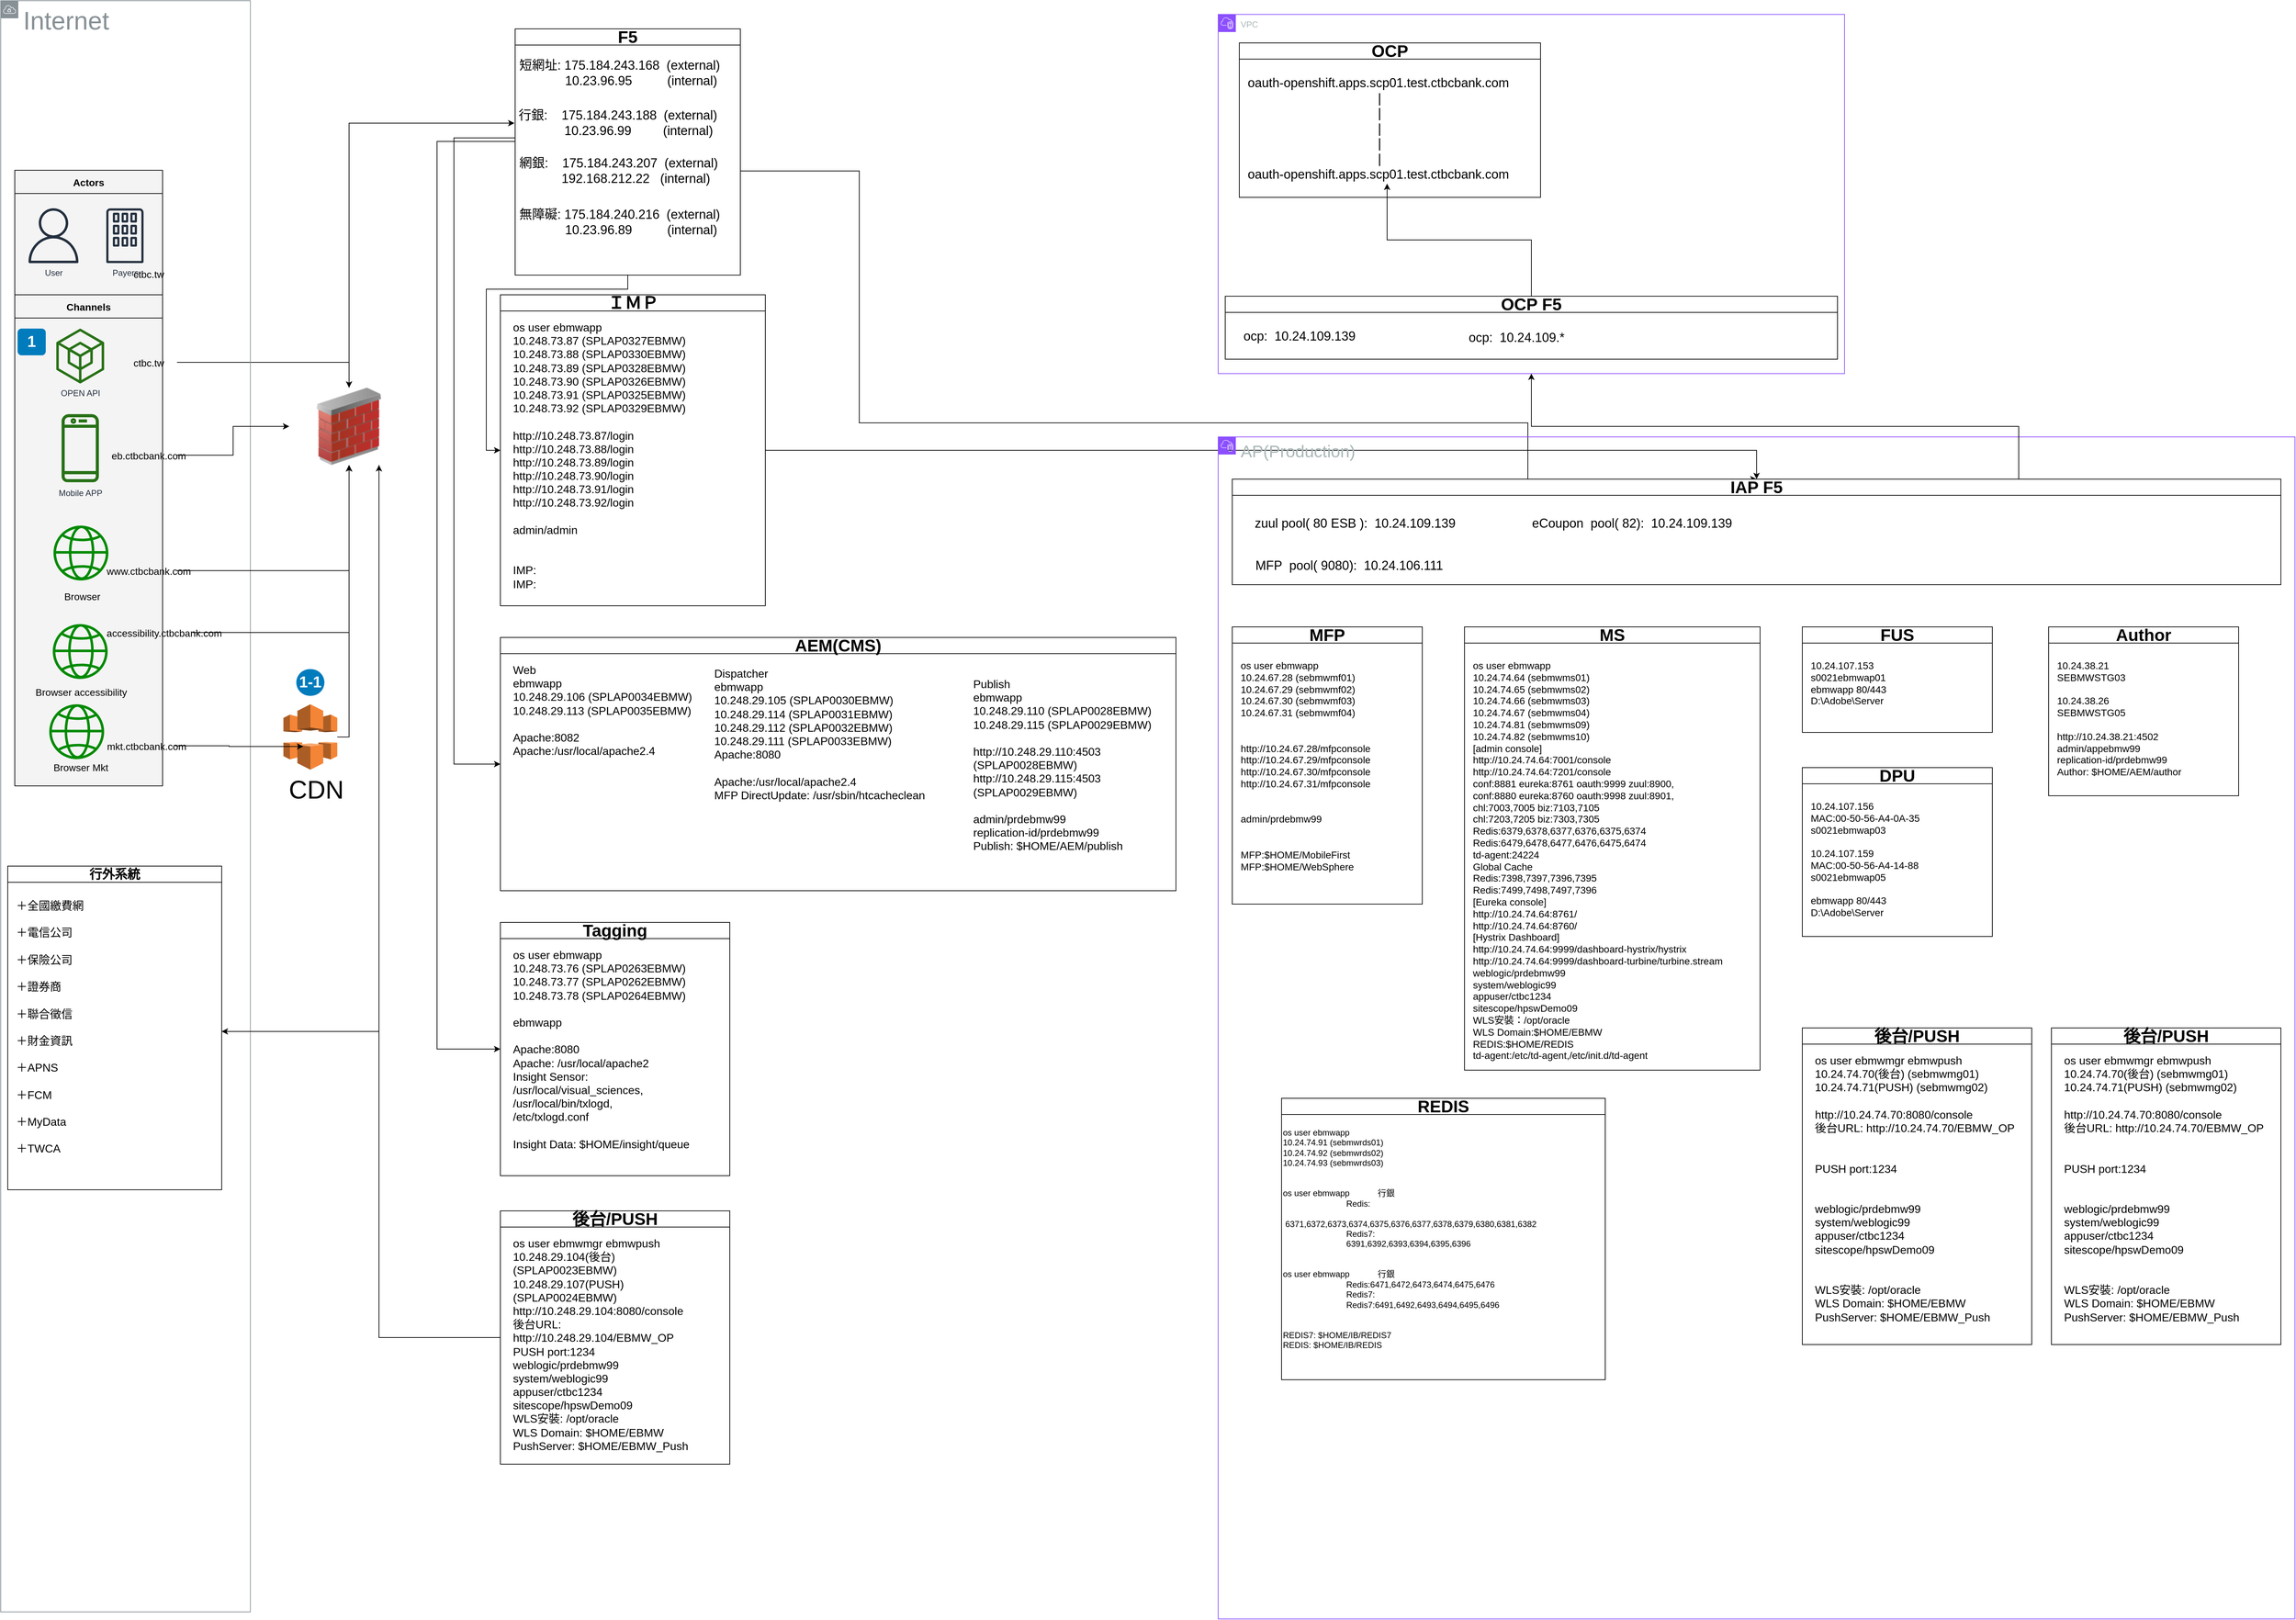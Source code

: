 <mxfile version="25.0.3">
  <diagram name="第 1 页" id="y4D9Tf6ymlBKxKTTLx2E">
    <mxGraphModel dx="2052" dy="1368" grid="1" gridSize="10" guides="1" tooltips="1" connect="1" arrows="1" fold="1" page="1" pageScale="1" pageWidth="3300" pageHeight="2339" math="0" shadow="0">
      <root>
        <mxCell id="0" />
        <mxCell id="1" parent="0" />
        <mxCell id="UHIflysu40mmN4eMS-2m-1" value="Actors" style="swimlane;fontSize=14;align=center;swimlaneFillColor=#f4f4f4;fillColor=#f4f4f4;startSize=33;container=1;pointerEvents=0;collapsible=0;recursiveResize=0;" parent="1" vertex="1">
          <mxGeometry x="30" y="251" width="210" height="177" as="geometry" />
        </mxCell>
        <mxCell id="UHIflysu40mmN4eMS-2m-2" value="User" style="outlineConnect=0;fontColor=#232F3E;gradientColor=none;fillColor=#232F3E;strokeColor=none;dashed=0;verticalLabelPosition=bottom;verticalAlign=top;align=center;html=1;fontSize=12;fontStyle=0;aspect=fixed;pointerEvents=1;shape=mxgraph.aws4.user;labelBackgroundColor=none;" parent="UHIflysu40mmN4eMS-2m-1" vertex="1">
          <mxGeometry x="16" y="54" width="78" height="78" as="geometry" />
        </mxCell>
        <mxCell id="UHIflysu40mmN4eMS-2m-3" value="Payers" style="outlineConnect=0;fontColor=#232F3E;gradientColor=none;fillColor=#232F3E;strokeColor=none;dashed=0;verticalLabelPosition=bottom;verticalAlign=top;align=center;html=1;fontSize=12;fontStyle=0;aspect=fixed;pointerEvents=1;shape=mxgraph.aws4.corporate_data_center;labelBackgroundColor=none;" parent="UHIflysu40mmN4eMS-2m-1" vertex="1">
          <mxGeometry x="130" y="54" width="53" height="78" as="geometry" />
        </mxCell>
        <mxCell id="UHIflysu40mmN4eMS-2m-4" value="Channels" style="swimlane;fontSize=14;align=center;swimlaneFillColor=#f4f4f4;fillColor=#f4f4f4;startSize=33;container=1;pointerEvents=0;collapsible=0;recursiveResize=0;" parent="1" vertex="1">
          <mxGeometry x="30" y="428" width="210" height="698" as="geometry" />
        </mxCell>
        <mxCell id="UHIflysu40mmN4eMS-2m-5" value="Mobile APP" style="outlineConnect=0;fontColor=#232F3E;gradientColor=none;strokeColor=none;fillColor=#277116;dashed=0;verticalLabelPosition=bottom;verticalAlign=top;align=center;html=1;fontSize=12;fontStyle=0;shape=mxgraph.aws4.mobile_client;labelBackgroundColor=none;" parent="UHIflysu40mmN4eMS-2m-4" vertex="1">
          <mxGeometry x="66.5" y="168" width="53" height="100" as="geometry" />
        </mxCell>
        <mxCell id="UHIflysu40mmN4eMS-2m-6" value="OPEN API" style="outlineConnect=0;fontColor=#232F3E;gradientColor=none;fillColor=#277116;strokeColor=none;dashed=0;verticalLabelPosition=bottom;verticalAlign=top;align=center;html=1;fontSize=12;fontStyle=0;aspect=fixed;pointerEvents=1;shape=mxgraph.aws4.external_sdk;labelBackgroundColor=none;" parent="UHIflysu40mmN4eMS-2m-4" vertex="1">
          <mxGeometry x="59" y="48" width="68" height="78" as="geometry" />
        </mxCell>
        <mxCell id="UHIflysu40mmN4eMS-2m-7" value="1" style="rounded=1;whiteSpace=wrap;html=1;fillColor=#007CBD;strokeColor=none;fontColor=#FFFFFF;fontStyle=1;fontSize=22;labelBackgroundColor=none;" parent="UHIflysu40mmN4eMS-2m-4" vertex="1">
          <mxGeometry x="4" y="48" width="40" height="38" as="geometry" />
        </mxCell>
        <mxCell id="UHIflysu40mmN4eMS-2m-8" value="" style="sketch=0;outlineConnect=0;fillColor=#008a00;strokeColor=#005700;dashed=0;verticalLabelPosition=bottom;verticalAlign=top;align=center;html=1;fontSize=12;fontStyle=0;aspect=fixed;pointerEvents=1;shape=mxgraph.aws4.globe;fontColor=#ffffff;" parent="UHIflysu40mmN4eMS-2m-4" vertex="1">
          <mxGeometry x="55" y="328" width="78" height="78" as="geometry" />
        </mxCell>
        <mxCell id="UHIflysu40mmN4eMS-2m-9" value="&lt;font style=&quot;font-size: 14px;&quot;&gt;Browser&lt;/font&gt;" style="text;html=1;align=center;verticalAlign=top;spacingTop=-4;fontSize=14;labelBackgroundColor=none;whiteSpace=wrap;" parent="UHIflysu40mmN4eMS-2m-4" vertex="1">
          <mxGeometry x="60" y="418" width="72" height="28.5" as="geometry" />
        </mxCell>
        <mxCell id="UHIflysu40mmN4eMS-2m-10" value="" style="sketch=0;outlineConnect=0;fillColor=#008a00;strokeColor=#005700;dashed=0;verticalLabelPosition=bottom;verticalAlign=top;align=center;html=1;fontSize=12;fontStyle=0;aspect=fixed;pointerEvents=1;shape=mxgraph.aws4.globe;fontColor=#ffffff;" parent="UHIflysu40mmN4eMS-2m-4" vertex="1">
          <mxGeometry x="49" y="582" width="78" height="78" as="geometry" />
        </mxCell>
        <mxCell id="UHIflysu40mmN4eMS-2m-11" value="&lt;font style=&quot;font-size: 14px;&quot;&gt;Browser Mkt&lt;/font&gt;" style="text;html=1;align=center;verticalAlign=top;spacingTop=-4;fontSize=14;labelBackgroundColor=none;whiteSpace=wrap;" parent="UHIflysu40mmN4eMS-2m-4" vertex="1">
          <mxGeometry x="39" y="661" width="110" height="28.5" as="geometry" />
        </mxCell>
        <UserObject label="&lt;span&gt;eb.ctbcbank.com&lt;/span&gt;" link="175.184.243.188(external) - 10.23.96.99(internal)" id="UHIflysu40mmN4eMS-2m-12">
          <mxCell style="text;html=1;align=center;verticalAlign=top;spacingTop=-4;fontSize=14;labelBackgroundColor=none;whiteSpace=wrap;" parent="UHIflysu40mmN4eMS-2m-4" vertex="1">
            <mxGeometry x="150" y="218" width="80.5" height="20" as="geometry" />
          </mxCell>
        </UserObject>
        <UserObject label="&lt;span&gt;www.ctbcbank.com&lt;/span&gt;" link="175.184.243.207(external) - 192.168.212.22(internal)" id="UHIflysu40mmN4eMS-2m-13">
          <mxCell style="text;html=1;align=center;verticalAlign=top;spacingTop=-4;fontSize=14;labelBackgroundColor=none;whiteSpace=wrap;" parent="UHIflysu40mmN4eMS-2m-4" vertex="1">
            <mxGeometry x="150" y="382" width="80.5" height="20" as="geometry" />
          </mxCell>
        </UserObject>
        <mxCell id="UHIflysu40mmN4eMS-2m-14" value="&lt;span&gt;mkt.ctbcbank.com&lt;/span&gt;" style="text;html=1;align=center;verticalAlign=top;spacingTop=-4;fontSize=14;labelBackgroundColor=none;whiteSpace=wrap;" parent="UHIflysu40mmN4eMS-2m-4" vertex="1">
          <mxGeometry x="147" y="631" width="80.5" height="20" as="geometry" />
        </mxCell>
        <mxCell id="UHIflysu40mmN4eMS-2m-15" value="" style="sketch=0;outlineConnect=0;fillColor=#008a00;strokeColor=#005700;dashed=0;verticalLabelPosition=bottom;verticalAlign=top;align=center;html=1;fontSize=12;fontStyle=0;aspect=fixed;pointerEvents=1;shape=mxgraph.aws4.globe;fontColor=#ffffff;" parent="UHIflysu40mmN4eMS-2m-4" vertex="1">
          <mxGeometry x="54" y="468" width="78" height="78" as="geometry" />
        </mxCell>
        <mxCell id="UHIflysu40mmN4eMS-2m-16" value="&lt;font style=&quot;font-size: 14px;&quot;&gt;Browser accessibility&lt;/font&gt;" style="text;html=1;align=center;verticalAlign=top;spacingTop=-4;fontSize=14;labelBackgroundColor=none;whiteSpace=wrap;" parent="UHIflysu40mmN4eMS-2m-4" vertex="1">
          <mxGeometry x="18.5" y="553.5" width="151" height="28.5" as="geometry" />
        </mxCell>
        <UserObject label="accessibility&lt;span&gt;.ctbcbank.com&lt;/span&gt;" link="175.184.240.216(external) - 10.23.69.89(internal)" id="UHIflysu40mmN4eMS-2m-17">
          <mxCell style="text;html=1;align=center;verticalAlign=top;spacingTop=-4;fontSize=14;labelBackgroundColor=none;whiteSpace=wrap;" parent="UHIflysu40mmN4eMS-2m-4" vertex="1">
            <mxGeometry x="172" y="470" width="80.5" height="20" as="geometry" />
          </mxCell>
        </UserObject>
        <mxCell id="OYcSonADlkUZ9qEDh8Ml-29" style="edgeStyle=orthogonalEdgeStyle;rounded=0;orthogonalLoop=1;jettySize=auto;html=1;" edge="1" parent="1" source="UHIflysu40mmN4eMS-2m-18" target="OYcSonADlkUZ9qEDh8Ml-1">
          <mxGeometry relative="1" as="geometry" />
        </mxCell>
        <UserObject label="&lt;span&gt;ctbc.tw&lt;/span&gt;" link="175.184.243.186(external)  -  10.23.96.95(internal)" linkTarget="_blank" id="UHIflysu40mmN4eMS-2m-18">
          <mxCell style="text;html=1;align=center;verticalAlign=top;spacingTop=-4;fontSize=14;labelBackgroundColor=none;whiteSpace=wrap;" parent="1" vertex="1">
            <mxGeometry x="180" y="514" width="80.5" height="20" as="geometry" />
          </mxCell>
        </UserObject>
        <mxCell id="UHIflysu40mmN4eMS-2m-20" value="&lt;font style=&quot;font-size: 36px;&quot;&gt;Internet&lt;/font&gt;" style="sketch=0;outlineConnect=0;gradientColor=none;html=1;whiteSpace=wrap;fontSize=12;fontStyle=0;shape=mxgraph.aws4.group;grIcon=mxgraph.aws4.group_vpc;strokeColor=#879196;fillColor=none;verticalAlign=top;align=left;spacingLeft=30;fontColor=#879196;dashed=0;" parent="1" vertex="1">
          <mxGeometry x="10" y="10" width="354.75" height="2290" as="geometry" />
        </mxCell>
        <mxCell id="OYcSonADlkUZ9qEDh8Ml-89" style="edgeStyle=orthogonalEdgeStyle;rounded=0;orthogonalLoop=1;jettySize=auto;html=1;entryX=0;entryY=0.5;entryDx=0;entryDy=0;" edge="1" parent="1" source="OYcSonADlkUZ9qEDh8Ml-1" target="OYcSonADlkUZ9qEDh8Ml-67">
          <mxGeometry relative="1" as="geometry" />
        </mxCell>
        <mxCell id="OYcSonADlkUZ9qEDh8Ml-100" style="edgeStyle=orthogonalEdgeStyle;rounded=0;orthogonalLoop=1;jettySize=auto;html=1;exitX=0.75;exitY=1;exitDx=0;exitDy=0;entryX=1;entryY=0.5;entryDx=0;entryDy=0;" edge="1" parent="1" source="OYcSonADlkUZ9qEDh8Ml-1" target="OYcSonADlkUZ9qEDh8Ml-99">
          <mxGeometry relative="1" as="geometry" />
        </mxCell>
        <mxCell id="OYcSonADlkUZ9qEDh8Ml-1" value="" style="image;html=1;image=img/lib/clip_art/networking/Firewall_02_128x128.png" vertex="1" parent="1">
          <mxGeometry x="420" y="560" width="170" height="110" as="geometry" />
        </mxCell>
        <mxCell id="OYcSonADlkUZ9qEDh8Ml-37" style="edgeStyle=orthogonalEdgeStyle;rounded=0;orthogonalLoop=1;jettySize=auto;html=1;" edge="1" parent="1" source="OYcSonADlkUZ9qEDh8Ml-22" target="OYcSonADlkUZ9qEDh8Ml-1">
          <mxGeometry relative="1" as="geometry">
            <Array as="points">
              <mxPoint x="505" y="1057" />
            </Array>
          </mxGeometry>
        </mxCell>
        <UserObject label="&lt;font style=&quot;font-size: 36px;&quot;&gt;CDN&lt;/font&gt;" link="https://github.com/kikiChuang/bank-design/blob/main/cdn" id="OYcSonADlkUZ9qEDh8Ml-22">
          <mxCell style="outlineConnect=0;dashed=0;verticalLabelPosition=bottom;verticalAlign=top;align=center;html=1;shape=mxgraph.aws3.cloudfront;fillColor=#F58536;gradientColor=none;shadow=0;strokeColor=#666666;spacingLeft=15;fontFamily=Helvetica;fontSize=12;fontColor=default;" vertex="1" parent="1">
            <mxGeometry x="411.75" y="1010" width="76.5" height="93" as="geometry" />
          </mxCell>
        </UserObject>
        <UserObject label="&lt;span&gt;ctbc.tw&lt;/span&gt;" link="175.184.243.186(external)  -  10.23.96.95(internal)" linkTarget="_blank" id="OYcSonADlkUZ9qEDh8Ml-28">
          <mxCell style="text;html=1;align=center;verticalAlign=top;spacingTop=-4;fontSize=14;labelBackgroundColor=none;whiteSpace=wrap;" vertex="1" parent="1">
            <mxGeometry x="180" y="388" width="80.5" height="20" as="geometry" />
          </mxCell>
        </UserObject>
        <mxCell id="OYcSonADlkUZ9qEDh8Ml-30" style="edgeStyle=orthogonalEdgeStyle;rounded=0;orthogonalLoop=1;jettySize=auto;html=1;" edge="1" parent="1" source="UHIflysu40mmN4eMS-2m-12" target="OYcSonADlkUZ9qEDh8Ml-1">
          <mxGeometry relative="1" as="geometry" />
        </mxCell>
        <mxCell id="OYcSonADlkUZ9qEDh8Ml-31" style="edgeStyle=orthogonalEdgeStyle;rounded=0;orthogonalLoop=1;jettySize=auto;html=1;entryX=0.5;entryY=1;entryDx=0;entryDy=0;" edge="1" parent="1" source="UHIflysu40mmN4eMS-2m-13" target="OYcSonADlkUZ9qEDh8Ml-1">
          <mxGeometry relative="1" as="geometry" />
        </mxCell>
        <mxCell id="OYcSonADlkUZ9qEDh8Ml-33" style="edgeStyle=orthogonalEdgeStyle;rounded=0;orthogonalLoop=1;jettySize=auto;html=1;" edge="1" parent="1" source="UHIflysu40mmN4eMS-2m-17" target="OYcSonADlkUZ9qEDh8Ml-1">
          <mxGeometry relative="1" as="geometry" />
        </mxCell>
        <mxCell id="OYcSonADlkUZ9qEDh8Ml-34" value="1-1" style="rounded=1;whiteSpace=wrap;html=1;fillColor=#007CBD;strokeColor=none;fontColor=#FFFFFF;fontStyle=1;fontSize=22;labelBackgroundColor=none;arcSize=50;" vertex="1" parent="1">
          <mxGeometry x="430" y="960" width="40" height="38" as="geometry" />
        </mxCell>
        <mxCell id="OYcSonADlkUZ9qEDh8Ml-35" style="edgeStyle=orthogonalEdgeStyle;rounded=0;orthogonalLoop=1;jettySize=auto;html=1;entryX=0.369;entryY=0.645;entryDx=0;entryDy=0;entryPerimeter=0;" edge="1" parent="1" source="UHIflysu40mmN4eMS-2m-14" target="OYcSonADlkUZ9qEDh8Ml-22">
          <mxGeometry relative="1" as="geometry" />
        </mxCell>
        <mxCell id="OYcSonADlkUZ9qEDh8Ml-90" style="edgeStyle=orthogonalEdgeStyle;rounded=0;orthogonalLoop=1;jettySize=auto;html=1;entryX=0;entryY=0.5;entryDx=0;entryDy=0;" edge="1" parent="1" source="OYcSonADlkUZ9qEDh8Ml-54" target="OYcSonADlkUZ9qEDh8Ml-72">
          <mxGeometry relative="1" as="geometry" />
        </mxCell>
        <mxCell id="OYcSonADlkUZ9qEDh8Ml-91" style="edgeStyle=orthogonalEdgeStyle;rounded=0;orthogonalLoop=1;jettySize=auto;html=1;entryX=0;entryY=0.5;entryDx=0;entryDy=0;" edge="1" parent="1" source="OYcSonADlkUZ9qEDh8Ml-54" target="OYcSonADlkUZ9qEDh8Ml-78">
          <mxGeometry relative="1" as="geometry">
            <mxPoint x="650" y="1220" as="targetPoint" />
            <Array as="points">
              <mxPoint x="654" y="205" />
              <mxPoint x="654" y="1095" />
            </Array>
          </mxGeometry>
        </mxCell>
        <mxCell id="OYcSonADlkUZ9qEDh8Ml-92" style="edgeStyle=orthogonalEdgeStyle;rounded=0;orthogonalLoop=1;jettySize=auto;html=1;entryX=0;entryY=0.5;entryDx=0;entryDy=0;" edge="1" parent="1" source="OYcSonADlkUZ9qEDh8Ml-54" target="OYcSonADlkUZ9qEDh8Ml-80">
          <mxGeometry relative="1" as="geometry">
            <Array as="points">
              <mxPoint x="630" y="210" />
              <mxPoint x="630" y="1500" />
            </Array>
          </mxGeometry>
        </mxCell>
        <mxCell id="OYcSonADlkUZ9qEDh8Ml-54" value="&lt;font style=&quot;font-size: 24px;&quot;&gt;F5&lt;/font&gt;" style="swimlane;whiteSpace=wrap;html=1;" vertex="1" parent="1">
          <mxGeometry x="741" y="50" width="320" height="350" as="geometry" />
        </mxCell>
        <mxCell id="OYcSonADlkUZ9qEDh8Ml-65" value="&lt;font style=&quot;font-size: 18px;&quot;&gt;短網址: 175.184.243.168&amp;nbsp; (external)&lt;/font&gt;&lt;div&gt;&lt;font style=&quot;font-size: 18px;&quot;&gt;&amp;nbsp; &amp;nbsp; &amp;nbsp; &amp;nbsp; &amp;nbsp; &amp;nbsp; &amp;nbsp;10.23.96.95&amp;nbsp; &amp;nbsp; &amp;nbsp; &amp;nbsp; &amp;nbsp; (internal)&lt;/font&gt;&lt;/div&gt;" style="text;strokeColor=none;fillColor=none;align=left;verticalAlign=middle;spacingLeft=4;spacingRight=4;overflow=hidden;points=[[0,0.5],[1,0.5]];portConstraint=eastwest;rotatable=0;whiteSpace=wrap;html=1;" vertex="1" parent="OYcSonADlkUZ9qEDh8Ml-54">
          <mxGeometry y="30" width="320" height="66" as="geometry" />
        </mxCell>
        <mxCell id="OYcSonADlkUZ9qEDh8Ml-67" value="&lt;font style=&quot;font-size: 18px;&quot;&gt;行銀:&amp;nbsp; &amp;nbsp; 175.184.243.188&amp;nbsp; (external)&lt;/font&gt;&lt;div&gt;&lt;font style=&quot;font-size: 18px;&quot;&gt;&amp;nbsp; &amp;nbsp; &amp;nbsp; &amp;nbsp; &amp;nbsp; &amp;nbsp; &amp;nbsp;10.23.96.99&amp;nbsp; &amp;nbsp; &amp;nbsp; &amp;nbsp; &amp;nbsp;(internal)&lt;/font&gt;&lt;/div&gt;" style="text;strokeColor=none;fillColor=none;align=left;verticalAlign=middle;spacingLeft=4;spacingRight=4;overflow=hidden;points=[[0,0.5],[1,0.5]];portConstraint=eastwest;rotatable=0;whiteSpace=wrap;html=1;" vertex="1" parent="1">
          <mxGeometry x="740" y="151" width="320" height="66" as="geometry" />
        </mxCell>
        <mxCell id="OYcSonADlkUZ9qEDh8Ml-144" style="edgeStyle=orthogonalEdgeStyle;rounded=0;orthogonalLoop=1;jettySize=auto;html=1;exitX=1;exitY=0.5;exitDx=0;exitDy=0;entryX=0.5;entryY=0;entryDx=0;entryDy=0;" edge="1" parent="1" source="OYcSonADlkUZ9qEDh8Ml-68" target="OYcSonADlkUZ9qEDh8Ml-116">
          <mxGeometry relative="1" as="geometry">
            <Array as="points">
              <mxPoint x="1230" y="252" />
              <mxPoint x="1230" y="610" />
              <mxPoint x="2180" y="610" />
            </Array>
          </mxGeometry>
        </mxCell>
        <mxCell id="OYcSonADlkUZ9qEDh8Ml-68" value="&lt;font style=&quot;font-size: 18px;&quot;&gt;網銀:&amp;nbsp; &amp;nbsp; 175.184.243.207&amp;nbsp; (external)&lt;/font&gt;&lt;div&gt;&lt;font style=&quot;font-size: 18px;&quot;&gt;&amp;nbsp; &amp;nbsp; &amp;nbsp; &amp;nbsp; &amp;nbsp; &amp;nbsp; 192.168.212.22&amp;nbsp; &amp;nbsp;(internal)&lt;/font&gt;&lt;/div&gt;" style="text;strokeColor=none;fillColor=none;align=left;verticalAlign=middle;spacingLeft=4;spacingRight=4;overflow=hidden;points=[[0,0.5],[1,0.5]];portConstraint=eastwest;rotatable=0;whiteSpace=wrap;html=1;" vertex="1" parent="1">
          <mxGeometry x="741" y="219" width="320" height="66" as="geometry" />
        </mxCell>
        <mxCell id="OYcSonADlkUZ9qEDh8Ml-69" value="&lt;font style=&quot;font-size: 18px;&quot;&gt;無障礙: 175.184.240.216&amp;nbsp; (external)&lt;/font&gt;&lt;div&gt;&lt;font style=&quot;font-size: 18px;&quot;&gt;&amp;nbsp; &amp;nbsp; &amp;nbsp; &amp;nbsp; &amp;nbsp; &amp;nbsp; &amp;nbsp;10.23.96.89&amp;nbsp; &amp;nbsp; &amp;nbsp; &amp;nbsp; &amp;nbsp; (internal)&lt;/font&gt;&lt;/div&gt;" style="text;strokeColor=none;fillColor=none;align=left;verticalAlign=middle;spacingLeft=4;spacingRight=4;overflow=hidden;points=[[0,0.5],[1,0.5]];portConstraint=eastwest;rotatable=0;whiteSpace=wrap;html=1;" vertex="1" parent="1">
          <mxGeometry x="741" y="292" width="320" height="66" as="geometry" />
        </mxCell>
        <mxCell id="OYcSonADlkUZ9qEDh8Ml-143" style="edgeStyle=orthogonalEdgeStyle;rounded=0;orthogonalLoop=1;jettySize=auto;html=1;entryX=0.5;entryY=0;entryDx=0;entryDy=0;" edge="1" parent="1" source="OYcSonADlkUZ9qEDh8Ml-72" target="OYcSonADlkUZ9qEDh8Ml-116">
          <mxGeometry relative="1" as="geometry" />
        </mxCell>
        <mxCell id="OYcSonADlkUZ9qEDh8Ml-72" value="&lt;font style=&quot;font-size: 24px;&quot;&gt;ＩＭＰ&lt;/font&gt;" style="swimlane;whiteSpace=wrap;html=1;" vertex="1" parent="1">
          <mxGeometry x="720" y="428" width="376.5" height="442" as="geometry" />
        </mxCell>
        <mxCell id="OYcSonADlkUZ9qEDh8Ml-77" value="os user ebmwapp&#xa;10.248.73.87 (SPLAP0327EBMW)&#xa;10.248.73.88 (SPLAP0330EBMW)&#xa;10.248.73.89 (SPLAP0328EBMW)&#xa;10.248.73.90 (SPLAP0326EBMW)&#xa;10.248.73.91 (SPLAP0325EBMW)&#xa;10.248.73.92 (SPLAP0329EBMW)&#xa;&#xa;http://10.248.73.87/login&#xa;http://10.248.73.88/login&#xa;http://10.248.73.89/login&#xa;http://10.248.73.90/login&#xa;http://10.248.73.91/login&#xa;http://10.248.73.92/login&#xa;&#xa;admin/admin&#xa;&#xa;&#xa;IMP:&#xa;IMP:" style="text;whiteSpace=wrap;fontSize=16;" vertex="1" parent="OYcSonADlkUZ9qEDh8Ml-72">
          <mxGeometry x="16" y="30" width="294" height="390" as="geometry" />
        </mxCell>
        <mxCell id="OYcSonADlkUZ9qEDh8Ml-78" value="&lt;font style=&quot;font-size: 24px;&quot;&gt;AEM(CMS)&lt;/font&gt;" style="swimlane;whiteSpace=wrap;html=1;" vertex="1" parent="1">
          <mxGeometry x="720" y="915" width="960" height="360" as="geometry" />
        </mxCell>
        <mxCell id="OYcSonADlkUZ9qEDh8Ml-79" value="Web&#xa;ebmwapp&#xa;10.248.29.106 (SPLAP0034EBMW)&#xa;10.248.29.113 (SPLAP0035EBMW)&#xa;&#xa;Apache:8082&#xa;Apache:/usr/local/apache2.4" style="text;whiteSpace=wrap;fontSize=16;" vertex="1" parent="OYcSonADlkUZ9qEDh8Ml-78">
          <mxGeometry x="16" y="30" width="284" height="260" as="geometry" />
        </mxCell>
        <mxCell id="OYcSonADlkUZ9qEDh8Ml-84" value="Dispatcher&#xa;ebmwapp&#xa;10.248.29.105 (SPLAP0030EBMW)&#xa;10.248.29.114 (SPLAP0031EBMW)&#xa;10.248.29.112 (SPLAP0032EBMW)&#xa;10.248.29.111 (SPLAP0033EBMW)&#xa;Apache:8080&#xa;&#xa;Apache:/usr/local/apache2.4&#xa;MFP DirectUpdate: /usr/sbin/htcacheclean" style="text;whiteSpace=wrap;fontSize=16;" vertex="1" parent="OYcSonADlkUZ9qEDh8Ml-78">
          <mxGeometry x="302" y="35" width="308" height="255" as="geometry" />
        </mxCell>
        <mxCell id="OYcSonADlkUZ9qEDh8Ml-85" value="Publish&#xa;ebmwapp&#xa;10.248.29.110 (SPLAP0028EBMW)&#xa;10.248.29.115 (SPLAP0029EBMW)&#xa;&#xa;http://10.248.29.110:4503 (SPLAP0028EBMW)&#xa;http://10.248.29.115:4503 (SPLAP0029EBMW)&#xa;&#xa;admin/prdebmw99&#xa;replication-id/prdebmw99&#xa;Publish: $HOME/AEM/publish" style="text;whiteSpace=wrap;fontSize=16;" vertex="1" parent="OYcSonADlkUZ9qEDh8Ml-78">
          <mxGeometry x="670" y="50" width="280" height="280" as="geometry" />
        </mxCell>
        <mxCell id="OYcSonADlkUZ9qEDh8Ml-80" value="&lt;font style=&quot;font-size: 24px;&quot;&gt;Tagging&lt;/font&gt;" style="swimlane;whiteSpace=wrap;html=1;" vertex="1" parent="1">
          <mxGeometry x="720" y="1320" width="326" height="360" as="geometry" />
        </mxCell>
        <mxCell id="OYcSonADlkUZ9qEDh8Ml-82" value="os user ebmwapp&#xa;10.248.73.76 (SPLAP0263EBMW)&#xa;10.248.73.77 (SPLAP0262EBMW)&#xa;10.248.73.78 (SPLAP0264EBMW)&#xa;&#xa;ebmwapp&#xa;&#xa;Apache:8080&#xa;Apache: /usr/local/apache2&#xa;Insight Sensor:&#xa;/usr/local/visual_sciences,&#xa;/usr/local/bin/txlogd,&#xa;/etc/txlogd.conf&#xa;&#xa;Insight Data: $HOME/insight/queue" style="text;whiteSpace=wrap;fontSize=16;" vertex="1" parent="OYcSonADlkUZ9qEDh8Ml-80">
          <mxGeometry x="16" y="30" width="294" height="340" as="geometry" />
        </mxCell>
        <mxCell id="OYcSonADlkUZ9qEDh8Ml-96" style="edgeStyle=orthogonalEdgeStyle;rounded=0;orthogonalLoop=1;jettySize=auto;html=1;entryX=0.75;entryY=1;entryDx=0;entryDy=0;" edge="1" parent="1" source="OYcSonADlkUZ9qEDh8Ml-87" target="OYcSonADlkUZ9qEDh8Ml-1">
          <mxGeometry relative="1" as="geometry" />
        </mxCell>
        <mxCell id="OYcSonADlkUZ9qEDh8Ml-87" value="&lt;span style=&quot;font-size: 24px;&quot;&gt;後台/PUSH&lt;/span&gt;" style="swimlane;whiteSpace=wrap;html=1;" vertex="1" parent="1">
          <mxGeometry x="720" y="1730" width="326" height="360" as="geometry" />
        </mxCell>
        <mxCell id="OYcSonADlkUZ9qEDh8Ml-88" value="os user ebmwmgr ebmwpush&#xa;10.248.29.104(後台)  (SPLAP0023EBMW)&#xa;10.248.29.107(PUSH) (SPLAP0024EBMW)&#xa;http://10.248.29.104:8080/console&#xa;後台URL: http://10.248.29.104/EBMW_OP&#xa;PUSH port:1234&#xa;weblogic/prdebmw99&#xa;system/weblogic99&#xa;appuser/ctbc1234&#xa;sitescope/hpswDemo09&#xa;WLS安裝: /opt/oracle&#xa;WLS Domain: $HOME/EBMW&#xa;PushServer: $HOME/EBMW_Push" style="text;whiteSpace=wrap;fontSize=16;" vertex="1" parent="OYcSonADlkUZ9qEDh8Ml-87">
          <mxGeometry x="16" y="30" width="294" height="340" as="geometry" />
        </mxCell>
        <mxCell id="OYcSonADlkUZ9qEDh8Ml-98" value="&lt;font style=&quot;font-size: 18px;&quot;&gt;行外系統&lt;/font&gt;" style="swimlane;whiteSpace=wrap;html=1;" vertex="1" parent="1">
          <mxGeometry x="20" y="1240" width="304" height="460" as="geometry" />
        </mxCell>
        <mxCell id="OYcSonADlkUZ9qEDh8Ml-99" value="＋全國繳費網&#xa;&#xa;＋電信公司&#xa;&#xa;＋保險公司&#xa;&#xa;＋證券商&#xa;&#xa;＋聯合徵信&#xa;&#xa;＋財金資訊&#xa;&#xa;＋APNS&#xa;&#xa;＋FCM&#xa;&#xa;＋MyData&#xa;&#xa;＋TWCA" style="text;whiteSpace=wrap;fontSize=16;" vertex="1" parent="OYcSonADlkUZ9qEDh8Ml-98">
          <mxGeometry x="10" y="40" width="294" height="390" as="geometry" />
        </mxCell>
        <mxCell id="OYcSonADlkUZ9qEDh8Ml-133" value="&lt;font style=&quot;font-size: 24px;&quot;&gt;AP(Production)&lt;/font&gt;" style="points=[[0,0],[0.25,0],[0.5,0],[0.75,0],[1,0],[1,0.25],[1,0.5],[1,0.75],[1,1],[0.75,1],[0.5,1],[0.25,1],[0,1],[0,0.75],[0,0.5],[0,0.25]];outlineConnect=0;gradientColor=none;html=1;whiteSpace=wrap;fontSize=12;fontStyle=0;container=1;pointerEvents=0;collapsible=0;recursiveResize=0;shape=mxgraph.aws4.group;grIcon=mxgraph.aws4.group_vpc2;strokeColor=#8C4FFF;fillColor=none;verticalAlign=top;align=left;spacingLeft=30;fontColor=#AAB7B8;dashed=0;" vertex="1" parent="1">
          <mxGeometry x="1740" y="630" width="1530" height="1680" as="geometry" />
        </mxCell>
        <mxCell id="OYcSonADlkUZ9qEDh8Ml-106" value="&lt;font style=&quot;font-size: 24px;&quot;&gt;MFP&lt;/font&gt;" style="swimlane;whiteSpace=wrap;html=1;" vertex="1" parent="OYcSonADlkUZ9qEDh8Ml-133">
          <mxGeometry x="20" y="270" width="270" height="394" as="geometry" />
        </mxCell>
        <mxCell id="OYcSonADlkUZ9qEDh8Ml-107" value="os user ebmwapp&#xa;10.24.67.28 (sebmwmf01)&#xa;10.24.67.29 (sebmwmf02)&#xa;10.24.67.30 (sebmwmf03)&#xa;10.24.67.31 (sebmwmf04)&#xa;&#xa;&#xa;http://10.24.67.28/mfpconsole&#xa;http://10.24.67.29/mfpconsole&#xa;http://10.24.67.30/mfpconsole&#xa;http://10.24.67.31/mfpconsole&#xa;&#xa;&#xa;admin/prdebmw99&#xa;&#xa;&#xa;MFP:$HOME/MobileFirst&#xa;MFP:$HOME/WebSphere" style="text;whiteSpace=wrap;fontSize=14;" vertex="1" parent="OYcSonADlkUZ9qEDh8Ml-106">
          <mxGeometry x="10" y="40" width="260" height="330" as="geometry" />
        </mxCell>
        <mxCell id="OYcSonADlkUZ9qEDh8Ml-112" value="&lt;font style=&quot;font-size: 24px;&quot;&gt;MS&lt;/font&gt;" style="swimlane;whiteSpace=wrap;html=1;" vertex="1" parent="OYcSonADlkUZ9qEDh8Ml-133">
          <mxGeometry x="350" y="270" width="420" height="630" as="geometry" />
        </mxCell>
        <mxCell id="OYcSonADlkUZ9qEDh8Ml-113" value="os user ebmwapp&#xa;10.24.74.64 (sebmwms01)&#xa;10.24.74.65 (sebmwms02)&#xa;10.24.74.66 (sebmwms03)&#xa;10.24.74.67 (sebmwms04)&#xa;10.24.74.81 (sebmwms09)&#xa;10.24.74.82 (sebmwms10)&#xa;[admin console]&#xa;http://10.24.74.64:7001/console&#xa;http://10.24.74.64:7201/console&#xa;conf:8881 eureka:8761 oauth:9999 zuul:8900,&#xa;conf:8880 eureka:8760 oauth:9998 zuul:8901,&#xa;chl:7003,7005 biz:7103,7105&#xa;chl:7203,7205 biz:7303,7305&#xa;Redis:6379,6378,6377,6376,6375,6374&#xa;Redis:6479,6478,6477,6476,6475,6474&#xa;td-agent:24224&#xa;Global Cache&#xa;Redis:7398,7397,7396,7395&#xa;Redis:7499,7498,7497,7396&#xa;[Eureka console]&#xa;http://10.24.74.64:8761/&#xa;http://10.24.74.64:8760/&#xa;[Hystrix Dashboard]&#xa;http://10.24.74.64:9999/dashboard-hystrix/hystrix&#xa;http://10.24.74.64:9999/dashboard-turbine/turbine.stream&#xa;weblogic/prdebmw99&#xa;system/weblogic99&#xa;appuser/ctbc1234&#xa;sitescope/hpswDemo09&#xa;WLS安裝：/opt/oracle&#xa;WLS Domain:$HOME/EBMW&#xa;REDIS:$HOME/REDIS&#xa;td-agent:/etc/td-agent,/etc/init.d/td-agent" style="text;whiteSpace=wrap;fontSize=14;" vertex="1" parent="OYcSonADlkUZ9qEDh8Ml-112">
          <mxGeometry x="10" y="40" width="400" height="580" as="geometry" />
        </mxCell>
        <mxCell id="OYcSonADlkUZ9qEDh8Ml-116" value="&lt;font style=&quot;font-size: 24px;&quot;&gt;IAP F5&lt;/font&gt;" style="swimlane;whiteSpace=wrap;html=1;" vertex="1" parent="OYcSonADlkUZ9qEDh8Ml-133">
          <mxGeometry x="20" y="60" width="1490" height="150" as="geometry" />
        </mxCell>
        <mxCell id="OYcSonADlkUZ9qEDh8Ml-117" value="&lt;font style=&quot;font-size: 18px;&quot;&gt;zuul pool( 80 ESB ):&amp;nbsp; &lt;/font&gt;&lt;span style=&quot;font-size: 18px; background-color: initial;&quot;&gt;10.24.109.139&amp;nbsp;&amp;nbsp;&lt;/span&gt;" style="text;strokeColor=none;fillColor=none;align=left;verticalAlign=middle;spacingLeft=4;spacingRight=4;overflow=hidden;points=[[0,0.5],[1,0.5]];portConstraint=eastwest;rotatable=0;whiteSpace=wrap;html=1;" vertex="1" parent="OYcSonADlkUZ9qEDh8Ml-116">
          <mxGeometry x="26" y="30" width="320" height="66" as="geometry" />
        </mxCell>
        <mxCell id="OYcSonADlkUZ9qEDh8Ml-121" value="&lt;font style=&quot;font-size: 18px;&quot;&gt;eCoupon&amp;nbsp; pool( 82):&amp;nbsp;&amp;nbsp;&lt;/font&gt;&lt;span style=&quot;font-size: 18px; background-color: initial;&quot;&gt;10.24.109.139&amp;nbsp;&amp;nbsp;&lt;/span&gt;" style="text;strokeColor=none;fillColor=none;align=left;verticalAlign=middle;spacingLeft=4;spacingRight=4;overflow=hidden;points=[[0,0.5],[1,0.5]];portConstraint=eastwest;rotatable=0;whiteSpace=wrap;html=1;" vertex="1" parent="OYcSonADlkUZ9qEDh8Ml-116">
          <mxGeometry x="420" y="30" width="320" height="66" as="geometry" />
        </mxCell>
        <mxCell id="OYcSonADlkUZ9qEDh8Ml-122" value="&lt;font style=&quot;font-size: 18px;&quot;&gt;MFP&amp;nbsp; pool( 9080):&amp;nbsp;&amp;nbsp;&lt;/font&gt;&lt;span style=&quot;font-size: 18px; background-color: initial;&quot;&gt;10.24.106.111&lt;/span&gt;" style="text;strokeColor=none;fillColor=none;align=left;verticalAlign=middle;spacingLeft=4;spacingRight=4;overflow=hidden;points=[[0,0.5],[1,0.5]];portConstraint=eastwest;rotatable=0;whiteSpace=wrap;html=1;" vertex="1" parent="OYcSonADlkUZ9qEDh8Ml-116">
          <mxGeometry x="27" y="90" width="320" height="66" as="geometry" />
        </mxCell>
        <mxCell id="OYcSonADlkUZ9qEDh8Ml-150" value="&lt;font style=&quot;font-size: 24px;&quot;&gt;REDIS&lt;/font&gt;" style="swimlane;whiteSpace=wrap;html=1;" vertex="1" parent="OYcSonADlkUZ9qEDh8Ml-133">
          <mxGeometry x="90" y="940" width="460" height="400" as="geometry" />
        </mxCell>
        <mxCell id="OYcSonADlkUZ9qEDh8Ml-163" value="os user ebmwapp           &#xa;10.24.74.91 (sebmwrds01)    &#xa;10.24.74.92 (sebmwrds02)     &#xa;10.24.74.93 (sebmwrds03)&#xa;&#xa;&#xa;os user ebmwapp            行銀&#xa;                           Redis:&#xa;                           6371,6372,6373,6374,6375,6376,6377,6378,6379,6380,6381,6382&#xa;                           Redis7:&#xa;                           6391,6392,6393,6394,6395,6396&#xa;&#xa;&#xa;os user ebmwapp            行銀&#xa;                           Redis:6471,6472,6473,6474,6475,6476&#xa;                           Redis7:&#xa;                           Redis7:6491,6492,6493,6494,6495,6496&#xa;&#xa;&#xa;REDIS7: $HOME/IB/REDIS7&#xa;REDIS: $HOME/IB/REDIS" style="text;whiteSpace=wrap;" vertex="1" parent="OYcSonADlkUZ9qEDh8Ml-150">
          <mxGeometry y="35" width="440" height="345" as="geometry" />
        </mxCell>
        <mxCell id="OYcSonADlkUZ9qEDh8Ml-160" value="&lt;font style=&quot;font-size: 24px;&quot;&gt;FUS&lt;/font&gt;" style="swimlane;whiteSpace=wrap;html=1;" vertex="1" parent="OYcSonADlkUZ9qEDh8Ml-133">
          <mxGeometry x="830" y="270" width="270" height="150" as="geometry" />
        </mxCell>
        <mxCell id="OYcSonADlkUZ9qEDh8Ml-161" value="10.24.107.153   &#xa;s0021ebmwap01  &#xa;ebmwapp 80/443  &#xa;D:\Adobe\Server" style="text;whiteSpace=wrap;fontSize=14;" vertex="1" parent="OYcSonADlkUZ9qEDh8Ml-160">
          <mxGeometry x="10" y="40" width="260" height="100" as="geometry" />
        </mxCell>
        <mxCell id="OYcSonADlkUZ9qEDh8Ml-165" value="&lt;font style=&quot;font-size: 24px;&quot;&gt;DPU&lt;/font&gt;" style="swimlane;whiteSpace=wrap;html=1;" vertex="1" parent="OYcSonADlkUZ9qEDh8Ml-133">
          <mxGeometry x="830" y="470" width="270" height="240" as="geometry" />
        </mxCell>
        <mxCell id="OYcSonADlkUZ9qEDh8Ml-166" value="10.24.107.156&#xa;MAC:00-50-56-A4-0A-35&#xa;s0021ebmwap03&#xa;&#xa;10.24.107.159&#xa;MAC:00-50-56-A4-14-88&#xa;s0021ebmwap05&#xa;&#xa;ebmwapp 80/443  &#xa;D:\Adobe\Server" style="text;whiteSpace=wrap;fontSize=14;" vertex="1" parent="OYcSonADlkUZ9qEDh8Ml-165">
          <mxGeometry x="10" y="40" width="260" height="200" as="geometry" />
        </mxCell>
        <mxCell id="OYcSonADlkUZ9qEDh8Ml-167" value="&lt;font style=&quot;font-size: 24px;&quot;&gt;Author&lt;/font&gt;" style="swimlane;whiteSpace=wrap;html=1;" vertex="1" parent="OYcSonADlkUZ9qEDh8Ml-133">
          <mxGeometry x="1180" y="270" width="270" height="240" as="geometry" />
        </mxCell>
        <mxCell id="OYcSonADlkUZ9qEDh8Ml-168" value="10.24.38.21&#xa;SEBMWSTG03&#xa;&#xa;10.24.38.26&#xa;SEBMWSTG05&#xa;&#xa;http://10.24.38.21:4502&#xa;admin/appebmw99&#xa;replication-id/prdebmw99&#xa;Author: $HOME/AEM/author" style="text;whiteSpace=wrap;fontSize=14;" vertex="1" parent="OYcSonADlkUZ9qEDh8Ml-167">
          <mxGeometry x="10" y="40" width="260" height="200" as="geometry" />
        </mxCell>
        <mxCell id="OYcSonADlkUZ9qEDh8Ml-169" value="&lt;span style=&quot;font-size: 24px;&quot;&gt;後台/PUSH&lt;/span&gt;" style="swimlane;whiteSpace=wrap;html=1;" vertex="1" parent="OYcSonADlkUZ9qEDh8Ml-133">
          <mxGeometry x="830" y="840" width="326" height="450" as="geometry" />
        </mxCell>
        <mxCell id="OYcSonADlkUZ9qEDh8Ml-170" value="os user ebmwmgr ebmwpush&#xa;10.24.74.70(後台)  (sebmwmg01)&#xa;10.24.74.71(PUSH) (sebmwmg02)&#xa;&#xa;http://10.24.74.70:8080/console&#xa;後台URL: http://10.24.74.70/EBMW_OP&#xa;&#xa;&#xa;PUSH port:1234&#xa;&#xa;&#xa;weblogic/prdebmw99&#xa;system/weblogic99&#xa;appuser/ctbc1234&#xa;sitescope/hpswDemo09&#xa;&#xa;&#xa;WLS安裝: /opt/oracle&#xa;WLS Domain: $HOME/EBMW&#xa;PushServer: $HOME/EBMW_Push" style="text;whiteSpace=wrap;fontSize=16;" vertex="1" parent="OYcSonADlkUZ9qEDh8Ml-169">
          <mxGeometry x="16" y="30" width="294" height="420" as="geometry" />
        </mxCell>
        <mxCell id="OYcSonADlkUZ9qEDh8Ml-171" value="&lt;span style=&quot;font-size: 24px;&quot;&gt;後台/PUSH&lt;/span&gt;" style="swimlane;whiteSpace=wrap;html=1;" vertex="1" parent="OYcSonADlkUZ9qEDh8Ml-133">
          <mxGeometry x="1184" y="840" width="326" height="450" as="geometry" />
        </mxCell>
        <mxCell id="OYcSonADlkUZ9qEDh8Ml-172" value="os user ebmwmgr ebmwpush&#xa;10.24.74.70(後台)  (sebmwmg01)&#xa;10.24.74.71(PUSH) (sebmwmg02)&#xa;&#xa;http://10.24.74.70:8080/console&#xa;後台URL: http://10.24.74.70/EBMW_OP&#xa;&#xa;&#xa;PUSH port:1234&#xa;&#xa;&#xa;weblogic/prdebmw99&#xa;system/weblogic99&#xa;appuser/ctbc1234&#xa;sitescope/hpswDemo09&#xa;&#xa;&#xa;WLS安裝: /opt/oracle&#xa;WLS Domain: $HOME/EBMW&#xa;PushServer: $HOME/EBMW_Push" style="text;whiteSpace=wrap;fontSize=16;" vertex="1" parent="OYcSonADlkUZ9qEDh8Ml-171">
          <mxGeometry x="16" y="30" width="294" height="420" as="geometry" />
        </mxCell>
        <mxCell id="OYcSonADlkUZ9qEDh8Ml-136" value="VPC" style="points=[[0,0],[0.25,0],[0.5,0],[0.75,0],[1,0],[1,0.25],[1,0.5],[1,0.75],[1,1],[0.75,1],[0.5,1],[0.25,1],[0,1],[0,0.75],[0,0.5],[0,0.25]];outlineConnect=0;gradientColor=none;html=1;whiteSpace=wrap;fontSize=12;fontStyle=0;container=1;pointerEvents=0;collapsible=0;recursiveResize=0;shape=mxgraph.aws4.group;grIcon=mxgraph.aws4.group_vpc2;strokeColor=#8C4FFF;fillColor=none;verticalAlign=top;align=left;spacingLeft=30;fontColor=#AAB7B8;dashed=0;" vertex="1" parent="1">
          <mxGeometry x="1740" y="29.5" width="890" height="510.5" as="geometry" />
        </mxCell>
        <mxCell id="OYcSonADlkUZ9qEDh8Ml-126" value="&lt;span style=&quot;font-size: 24px;&quot;&gt;OCP&lt;/span&gt;" style="swimlane;whiteSpace=wrap;html=1;" vertex="1" parent="OYcSonADlkUZ9qEDh8Ml-136">
          <mxGeometry x="30" y="40.5" width="428" height="219.5" as="geometry" />
        </mxCell>
        <mxCell id="OYcSonADlkUZ9qEDh8Ml-127" value="oauth-openshift.apps.scp01.test.ctbcbank.com&#xa;                                     |&#xa;                                     |&#xa;                                     |&#xa;                                     |  &#xa;                                     |&#xa;oauth-openshift.apps.scp01.test.ctbcbank.com&#xa;&#xa;" style="text;whiteSpace=wrap;fontSize=18;" vertex="1" parent="OYcSonADlkUZ9qEDh8Ml-126">
          <mxGeometry x="10" y="40" width="400" height="160" as="geometry" />
        </mxCell>
        <mxCell id="OYcSonADlkUZ9qEDh8Ml-149" style="edgeStyle=orthogonalEdgeStyle;rounded=0;orthogonalLoop=1;jettySize=auto;html=1;" edge="1" parent="OYcSonADlkUZ9qEDh8Ml-136" source="OYcSonADlkUZ9qEDh8Ml-137" target="OYcSonADlkUZ9qEDh8Ml-127">
          <mxGeometry relative="1" as="geometry" />
        </mxCell>
        <mxCell id="OYcSonADlkUZ9qEDh8Ml-137" value="&lt;font style=&quot;font-size: 24px;&quot;&gt;OCP F5&lt;/font&gt;" style="swimlane;whiteSpace=wrap;html=1;" vertex="1" parent="OYcSonADlkUZ9qEDh8Ml-136">
          <mxGeometry x="10" y="400.5" width="870" height="89.5" as="geometry" />
        </mxCell>
        <mxCell id="OYcSonADlkUZ9qEDh8Ml-138" value="&lt;font style=&quot;font-size: 18px;&quot;&gt;ocp:&amp;nbsp; &lt;/font&gt;&lt;span style=&quot;font-size: 18px; background-color: initial;&quot;&gt;10.24.109.139&amp;nbsp;&amp;nbsp;&lt;/span&gt;" style="text;strokeColor=none;fillColor=none;align=left;verticalAlign=middle;spacingLeft=4;spacingRight=4;overflow=hidden;points=[[0,0.5],[1,0.5]];portConstraint=eastwest;rotatable=0;whiteSpace=wrap;html=1;" vertex="1" parent="OYcSonADlkUZ9qEDh8Ml-137">
          <mxGeometry x="20" y="23.5" width="320" height="66" as="geometry" />
        </mxCell>
        <mxCell id="OYcSonADlkUZ9qEDh8Ml-141" value="&lt;font style=&quot;font-size: 18px;&quot;&gt;ocp:&amp;nbsp; &lt;/font&gt;&lt;span style=&quot;font-size: 18px; background-color: initial;&quot;&gt;10.24.109.*&lt;/span&gt;" style="text;strokeColor=none;fillColor=none;align=left;verticalAlign=middle;spacingLeft=4;spacingRight=4;overflow=hidden;points=[[0,0.5],[1,0.5]];portConstraint=eastwest;rotatable=0;whiteSpace=wrap;html=1;" vertex="1" parent="OYcSonADlkUZ9qEDh8Ml-137">
          <mxGeometry x="340" y="30" width="260" height="58.25" as="geometry" />
        </mxCell>
        <mxCell id="OYcSonADlkUZ9qEDh8Ml-148" style="edgeStyle=orthogonalEdgeStyle;rounded=0;orthogonalLoop=1;jettySize=auto;html=1;exitX=0.75;exitY=0;exitDx=0;exitDy=0;entryX=0.5;entryY=1;entryDx=0;entryDy=0;" edge="1" parent="1" source="OYcSonADlkUZ9qEDh8Ml-116" target="OYcSonADlkUZ9qEDh8Ml-136">
          <mxGeometry relative="1" as="geometry" />
        </mxCell>
      </root>
    </mxGraphModel>
  </diagram>
</mxfile>
